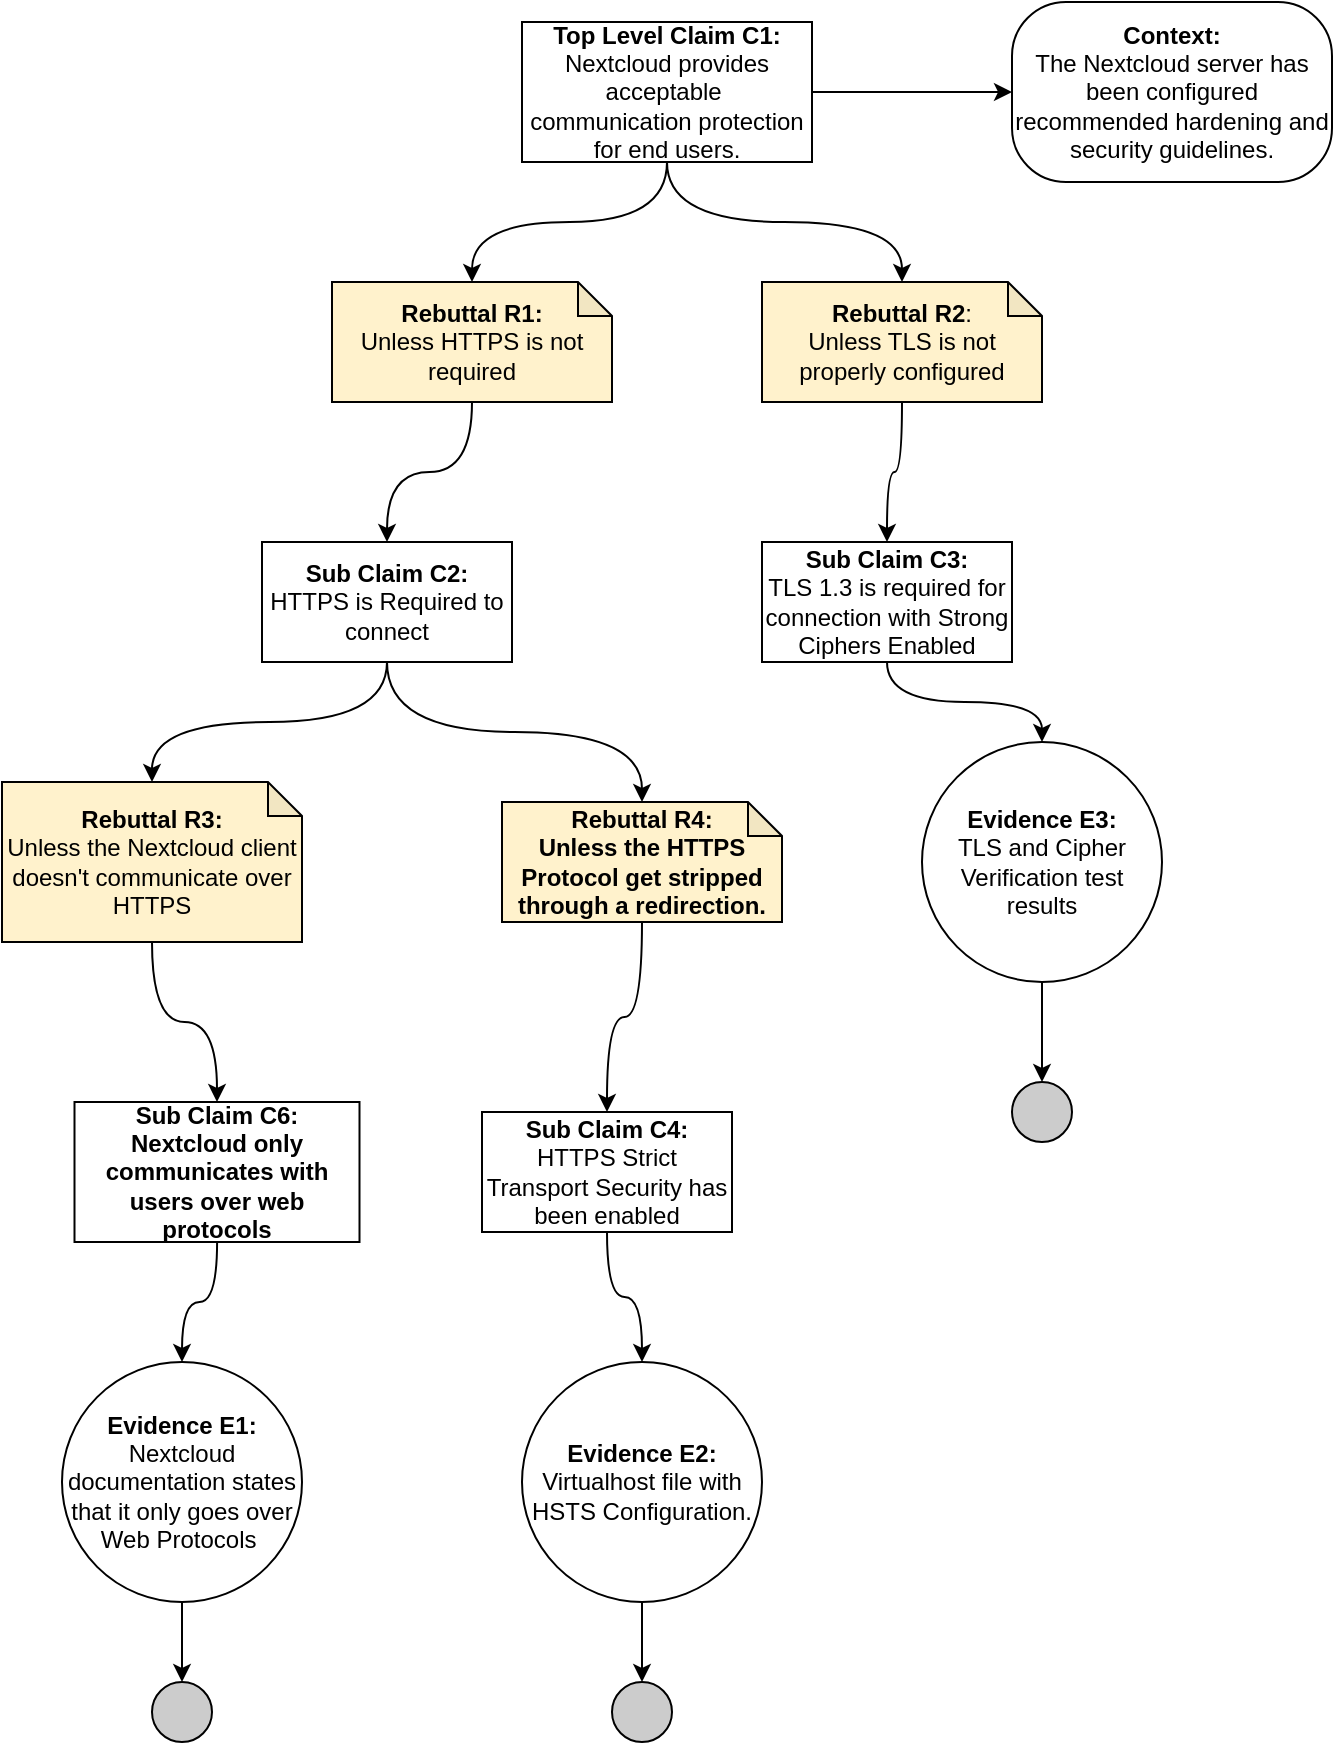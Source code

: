 <mxfile version="22.0.3" type="device">
  <diagram id="2RAkf9iS2bYrb-5zrusB" name="Page-1">
    <mxGraphModel dx="1434" dy="760" grid="1" gridSize="10" guides="1" tooltips="1" connect="1" arrows="1" fold="1" page="1" pageScale="1" pageWidth="850" pageHeight="1100" math="0" shadow="0">
      <root>
        <mxCell id="0" />
        <mxCell id="1" parent="0" />
        <mxCell id="V42Uoq7RvH6Dob9uq_5v-13" style="edgeStyle=orthogonalEdgeStyle;rounded=0;orthogonalLoop=1;jettySize=auto;html=1;curved=1;exitX=0.5;exitY=1;exitDx=0;exitDy=0;" parent="1" source="V42Uoq7RvH6Dob9uq_5v-11" target="V42Uoq7RvH6Dob9uq_5v-12" edge="1">
          <mxGeometry relative="1" as="geometry" />
        </mxCell>
        <mxCell id="V42Uoq7RvH6Dob9uq_5v-15" style="edgeStyle=orthogonalEdgeStyle;rounded=0;orthogonalLoop=1;jettySize=auto;html=1;entryX=0;entryY=0.5;entryDx=0;entryDy=0;curved=1;" parent="1" source="V42Uoq7RvH6Dob9uq_5v-11" target="V42Uoq7RvH6Dob9uq_5v-14" edge="1">
          <mxGeometry relative="1" as="geometry" />
        </mxCell>
        <mxCell id="V42Uoq7RvH6Dob9uq_5v-20" style="edgeStyle=orthogonalEdgeStyle;rounded=0;orthogonalLoop=1;jettySize=auto;html=1;curved=1;exitX=0.5;exitY=1;exitDx=0;exitDy=0;" parent="1" source="V42Uoq7RvH6Dob9uq_5v-11" target="V42Uoq7RvH6Dob9uq_5v-18" edge="1">
          <mxGeometry relative="1" as="geometry" />
        </mxCell>
        <mxCell id="V42Uoq7RvH6Dob9uq_5v-11" value="&lt;b&gt;Top Level Claim C1:&lt;/b&gt;&lt;br&gt;Nextcloud provides acceptable&amp;nbsp; communication protection for end users.&lt;b&gt;&lt;br&gt;&lt;/b&gt;" style="rounded=0;whiteSpace=wrap;html=1;" parent="1" vertex="1">
          <mxGeometry x="330" y="50" width="145" height="70" as="geometry" />
        </mxCell>
        <mxCell id="V42Uoq7RvH6Dob9uq_5v-17" style="edgeStyle=orthogonalEdgeStyle;rounded=0;orthogonalLoop=1;jettySize=auto;html=1;entryX=0.5;entryY=0;entryDx=0;entryDy=0;curved=1;" parent="1" source="V42Uoq7RvH6Dob9uq_5v-12" target="V42Uoq7RvH6Dob9uq_5v-46" edge="1">
          <mxGeometry relative="1" as="geometry">
            <mxPoint x="380" y="340" as="targetPoint" />
          </mxGeometry>
        </mxCell>
        <mxCell id="V42Uoq7RvH6Dob9uq_5v-12" value="&lt;b&gt;Rebuttal R1:&lt;/b&gt;&lt;br&gt;Unless HTTPS is not required" style="shape=note;whiteSpace=wrap;html=1;backgroundOutline=1;darkOpacity=0.05;size=17;fillColor=#FFF2CC;" parent="1" vertex="1">
          <mxGeometry x="235" y="180" width="140" height="60" as="geometry" />
        </mxCell>
        <mxCell id="V42Uoq7RvH6Dob9uq_5v-14" value="&lt;b&gt;Context:&lt;/b&gt;&lt;br&gt;The Nextcloud server has been configured recommended hardening and security guidelines." style="rounded=1;whiteSpace=wrap;html=1;arcSize=30;" parent="1" vertex="1">
          <mxGeometry x="575" y="40" width="160" height="90" as="geometry" />
        </mxCell>
        <mxCell id="V42Uoq7RvH6Dob9uq_5v-32" style="edgeStyle=orthogonalEdgeStyle;rounded=0;orthogonalLoop=1;jettySize=auto;html=1;curved=1;exitX=0.5;exitY=1;exitDx=0;exitDy=0;" parent="1" source="V42Uoq7RvH6Dob9uq_5v-46" target="V42Uoq7RvH6Dob9uq_5v-26" edge="1">
          <mxGeometry relative="1" as="geometry">
            <mxPoint x="380" y="400" as="sourcePoint" />
          </mxGeometry>
        </mxCell>
        <mxCell id="V42Uoq7RvH6Dob9uq_5v-22" style="edgeStyle=orthogonalEdgeStyle;rounded=0;orthogonalLoop=1;jettySize=auto;html=1;curved=1;entryX=0.5;entryY=0;entryDx=0;entryDy=0;" parent="1" source="V42Uoq7RvH6Dob9uq_5v-18" target="V42Uoq7RvH6Dob9uq_5v-45" edge="1">
          <mxGeometry relative="1" as="geometry">
            <mxPoint x="610" y="300" as="targetPoint" />
          </mxGeometry>
        </mxCell>
        <mxCell id="V42Uoq7RvH6Dob9uq_5v-18" value="&lt;b&gt;Rebuttal R2&lt;/b&gt;:&lt;br&gt;Unless TLS is not properly configured" style="shape=note;whiteSpace=wrap;html=1;backgroundOutline=1;darkOpacity=0.05;size=17;fillColor=#FFF2CC;" parent="1" vertex="1">
          <mxGeometry x="450" y="180" width="140" height="60" as="geometry" />
        </mxCell>
        <mxCell id="V42Uoq7RvH6Dob9uq_5v-30" style="edgeStyle=orthogonalEdgeStyle;rounded=0;orthogonalLoop=1;jettySize=auto;html=1;curved=1;exitX=0.5;exitY=1;exitDx=0;exitDy=0;entryX=0.5;entryY=0;entryDx=0;entryDy=0;" parent="1" source="V42Uoq7RvH6Dob9uq_5v-45" target="V42Uoq7RvH6Dob9uq_5v-28" edge="1">
          <mxGeometry relative="1" as="geometry">
            <mxPoint x="610" y="360" as="sourcePoint" />
            <mxPoint x="560" y="410" as="targetPoint" />
          </mxGeometry>
        </mxCell>
        <mxCell id="V42Uoq7RvH6Dob9uq_5v-34" style="edgeStyle=orthogonalEdgeStyle;rounded=0;orthogonalLoop=1;jettySize=auto;html=1;curved=1;entryX=0.5;entryY=0;entryDx=0;entryDy=0;" parent="1" source="V42Uoq7RvH6Dob9uq_5v-26" target="V42Uoq7RvH6Dob9uq_5v-48" edge="1">
          <mxGeometry relative="1" as="geometry">
            <mxPoint x="340" y="590" as="targetPoint" />
          </mxGeometry>
        </mxCell>
        <mxCell id="V42Uoq7RvH6Dob9uq_5v-26" value="&lt;b&gt;Rebuttal R4:&lt;br&gt;Unless the HTTPS Protocol get stripped through a redirection.&lt;br&gt;&lt;/b&gt;" style="shape=note;whiteSpace=wrap;html=1;backgroundOutline=1;darkOpacity=0.05;size=17;fillColor=#FFF2CC;" parent="1" vertex="1">
          <mxGeometry x="320" y="440" width="140" height="60" as="geometry" />
        </mxCell>
        <mxCell id="V42Uoq7RvH6Dob9uq_5v-53" style="edgeStyle=orthogonalEdgeStyle;rounded=0;orthogonalLoop=1;jettySize=auto;html=1;" parent="1" source="V42Uoq7RvH6Dob9uq_5v-28" target="V42Uoq7RvH6Dob9uq_5v-50" edge="1">
          <mxGeometry relative="1" as="geometry" />
        </mxCell>
        <mxCell id="V42Uoq7RvH6Dob9uq_5v-28" value="&lt;b&gt;Evidence E3:&lt;/b&gt;&lt;br&gt;TLS and Cipher Verification test results" style="ellipse;whiteSpace=wrap;html=1;aspect=fixed;fillColor=#ffffff;rounded=0;" parent="1" vertex="1">
          <mxGeometry x="530" y="410" width="120" height="120" as="geometry" />
        </mxCell>
        <mxCell id="V42Uoq7RvH6Dob9uq_5v-36" style="edgeStyle=orthogonalEdgeStyle;rounded=0;orthogonalLoop=1;jettySize=auto;html=1;curved=1;exitX=0.5;exitY=1;exitDx=0;exitDy=0;" parent="1" source="V42Uoq7RvH6Dob9uq_5v-48" target="V42Uoq7RvH6Dob9uq_5v-35" edge="1">
          <mxGeometry relative="1" as="geometry">
            <mxPoint x="340" y="650" as="sourcePoint" />
          </mxGeometry>
        </mxCell>
        <mxCell id="V42Uoq7RvH6Dob9uq_5v-52" style="edgeStyle=orthogonalEdgeStyle;rounded=0;orthogonalLoop=1;jettySize=auto;html=1;" parent="1" source="V42Uoq7RvH6Dob9uq_5v-35" target="V42Uoq7RvH6Dob9uq_5v-49" edge="1">
          <mxGeometry relative="1" as="geometry" />
        </mxCell>
        <mxCell id="V42Uoq7RvH6Dob9uq_5v-35" value="&lt;b&gt;Evidence E2:&lt;/b&gt;&lt;br&gt;Virtualhost file with HSTS Configuration." style="ellipse;whiteSpace=wrap;html=1;aspect=fixed;fillColor=#ffffff;rounded=0;" parent="1" vertex="1">
          <mxGeometry x="330" y="720" width="120" height="120" as="geometry" />
        </mxCell>
        <mxCell id="J1Rwe4xzmmFX6WQmkzGD-6" style="edgeStyle=orthogonalEdgeStyle;rounded=0;orthogonalLoop=1;jettySize=auto;html=1;curved=1;" parent="1" source="V42Uoq7RvH6Dob9uq_5v-42" target="J1Rwe4xzmmFX6WQmkzGD-5" edge="1">
          <mxGeometry relative="1" as="geometry" />
        </mxCell>
        <mxCell id="V42Uoq7RvH6Dob9uq_5v-42" value="&lt;b&gt;Sub Claim C6:&lt;/b&gt;&lt;br&gt;&lt;b&gt;Nextcloud only communicates with users over web protocols&lt;br&gt;&lt;/b&gt;" style="rounded=0;whiteSpace=wrap;html=1;" parent="1" vertex="1">
          <mxGeometry x="106.25" y="590" width="142.5" height="70" as="geometry" />
        </mxCell>
        <mxCell id="V42Uoq7RvH6Dob9uq_5v-45" value="&lt;b style=&quot;border-color: var(--border-color);&quot;&gt;Sub Claim C3:&lt;/b&gt;&lt;br style=&quot;border-color: var(--border-color);&quot;&gt;TLS 1.3 is required for connection with Strong Ciphers Enabled&lt;b&gt;&lt;br&gt;&lt;/b&gt;" style="rounded=0;whiteSpace=wrap;html=1;" parent="1" vertex="1">
          <mxGeometry x="450" y="310" width="125" height="60" as="geometry" />
        </mxCell>
        <mxCell id="V42Uoq7RvH6Dob9uq_5v-46" value="&lt;b style=&quot;border-color: var(--border-color);&quot;&gt;Sub Claim C2:&lt;/b&gt;&lt;br style=&quot;border-color: var(--border-color);&quot;&gt;HTTPS is Required to connect&lt;b&gt;&lt;br&gt;&lt;/b&gt;" style="rounded=0;whiteSpace=wrap;html=1;" parent="1" vertex="1">
          <mxGeometry x="200" y="310" width="125" height="60" as="geometry" />
        </mxCell>
        <mxCell id="V42Uoq7RvH6Dob9uq_5v-48" value="&lt;b style=&quot;border-color: var(--border-color);&quot;&gt;Sub Claim C4:&lt;/b&gt;&lt;br style=&quot;border-color: var(--border-color);&quot;&gt;HTTPS Strict Transport Security has been enabled&lt;b&gt;&lt;br&gt;&lt;/b&gt;" style="rounded=0;whiteSpace=wrap;html=1;" parent="1" vertex="1">
          <mxGeometry x="310" y="595" width="125" height="60" as="geometry" />
        </mxCell>
        <mxCell id="V42Uoq7RvH6Dob9uq_5v-49" value="" style="ellipse;whiteSpace=wrap;html=1;aspect=fixed;fillColor=#CCCCCC;" parent="1" vertex="1">
          <mxGeometry x="375" y="880" width="30" height="30" as="geometry" />
        </mxCell>
        <mxCell id="V42Uoq7RvH6Dob9uq_5v-50" value="" style="ellipse;whiteSpace=wrap;html=1;aspect=fixed;fillColor=#CCCCCC;" parent="1" vertex="1">
          <mxGeometry x="575" y="580" width="30" height="30" as="geometry" />
        </mxCell>
        <mxCell id="J1Rwe4xzmmFX6WQmkzGD-4" style="edgeStyle=orthogonalEdgeStyle;rounded=0;orthogonalLoop=1;jettySize=auto;html=1;entryX=0.5;entryY=0;entryDx=0;entryDy=0;curved=1;" parent="1" source="J1Rwe4xzmmFX6WQmkzGD-2" target="V42Uoq7RvH6Dob9uq_5v-42" edge="1">
          <mxGeometry relative="1" as="geometry" />
        </mxCell>
        <mxCell id="J1Rwe4xzmmFX6WQmkzGD-2" value="&lt;b&gt;Rebuttal R3:&lt;/b&gt;&lt;br&gt;Unless the Nextcloud client doesn&#39;t communicate over HTTPS" style="shape=note;whiteSpace=wrap;html=1;backgroundOutline=1;darkOpacity=0.05;size=17;fillColor=#FFF2CC;" parent="1" vertex="1">
          <mxGeometry x="70" y="430" width="150" height="80" as="geometry" />
        </mxCell>
        <mxCell id="J1Rwe4xzmmFX6WQmkzGD-3" style="edgeStyle=orthogonalEdgeStyle;rounded=0;orthogonalLoop=1;jettySize=auto;html=1;entryX=0.5;entryY=0;entryDx=0;entryDy=0;entryPerimeter=0;curved=1;" parent="1" source="V42Uoq7RvH6Dob9uq_5v-46" target="J1Rwe4xzmmFX6WQmkzGD-2" edge="1">
          <mxGeometry relative="1" as="geometry" />
        </mxCell>
        <mxCell id="J1Rwe4xzmmFX6WQmkzGD-8" style="edgeStyle=orthogonalEdgeStyle;rounded=0;orthogonalLoop=1;jettySize=auto;html=1;entryX=0.5;entryY=0;entryDx=0;entryDy=0;" parent="1" source="J1Rwe4xzmmFX6WQmkzGD-5" target="J1Rwe4xzmmFX6WQmkzGD-7" edge="1">
          <mxGeometry relative="1" as="geometry" />
        </mxCell>
        <mxCell id="J1Rwe4xzmmFX6WQmkzGD-5" value="&lt;b&gt;Evidence E1:&lt;/b&gt;&lt;br&gt;Nextcloud documentation states that it only goes over Web Protocols&amp;nbsp;" style="ellipse;whiteSpace=wrap;html=1;aspect=fixed;fillColor=#ffffff;rounded=0;" parent="1" vertex="1">
          <mxGeometry x="100" y="720" width="120" height="120" as="geometry" />
        </mxCell>
        <mxCell id="J1Rwe4xzmmFX6WQmkzGD-7" value="" style="ellipse;whiteSpace=wrap;html=1;aspect=fixed;fillColor=#CCCCCC;" parent="1" vertex="1">
          <mxGeometry x="145" y="880" width="30" height="30" as="geometry" />
        </mxCell>
      </root>
    </mxGraphModel>
  </diagram>
</mxfile>
